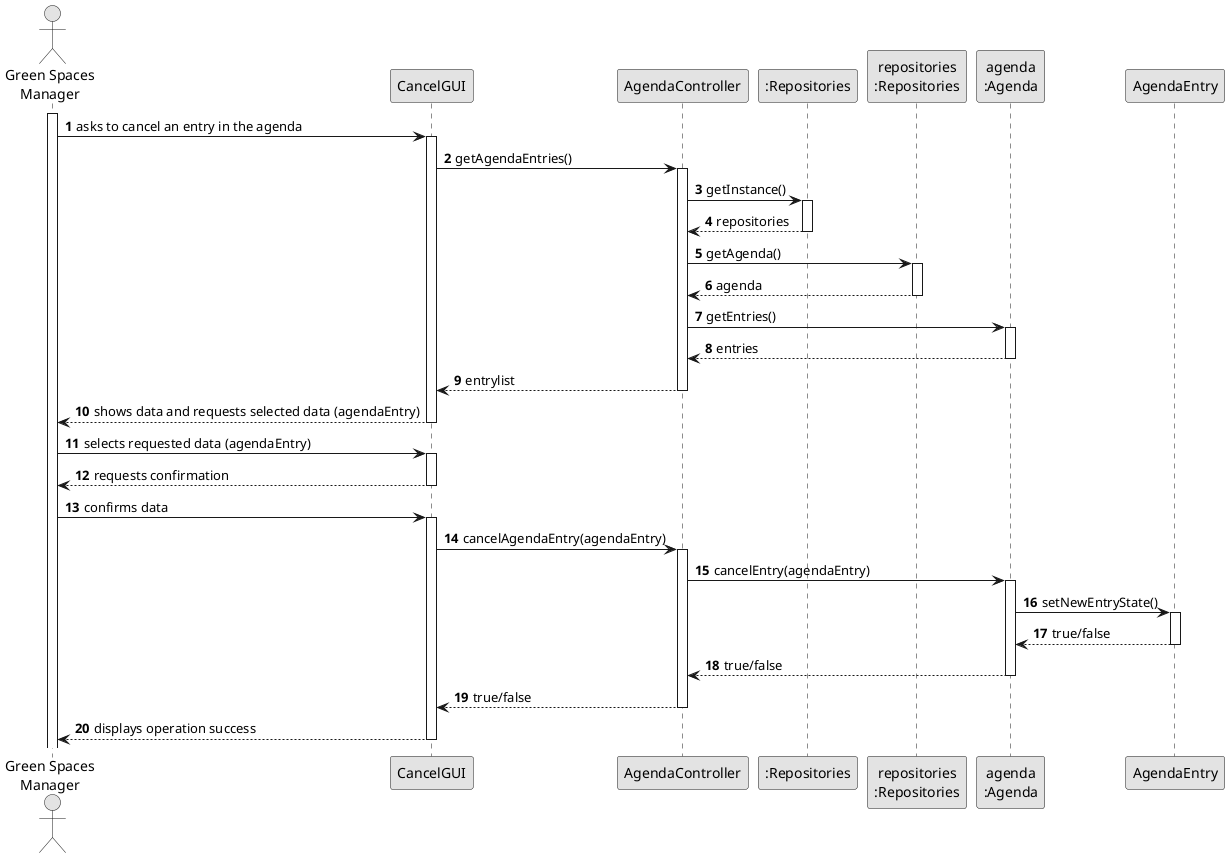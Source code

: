 @startuml
skinparam monochrome true
skinparam packageStyle rectangle
skinparam shadowing false

autonumber

'hide footbox
actor "Green Spaces\nManager" as Employee
participant "CancelGUI" as UI
participant "AgendaController" as CTRL
participant ":Repositories" as REP
participant "repositories\n:Repositories" as PLAT
participant "agenda\n:Agenda" as AGR
participant "AgendaEntry" as AG

activate Employee

    Employee -> UI : asks to cancel an entry in the agenda
    activate UI
    UI -> CTRL : getAgendaEntries()
    activate CTRL

    CTRL -> REP : getInstance()
    activate REP
    REP --> CTRL : repositories
    deactivate REP
    CTRL -> PLAT : getAgenda()
    activate PLAT
    PLAT --> CTRL : agenda
    deactivate PLAT
    CTRL -> AGR : getEntries()
    activate AGR

    AGR --> CTRL : entries
    deactivate AGR

    CTRL --> UI : entrylist
    deactivate CTRL

    UI --> Employee : shows data and requests selected data (agendaEntry)
    deactivate UI

    Employee -> UI : selects requested data (agendaEntry)
    activate UI

    UI --> Employee : requests confirmation
    deactivate UI

    Employee -> UI : confirms data
    activate UI
    UI -> CTRL : cancelAgendaEntry(agendaEntry)
    activate CTRL
        CTRL -> AGR : cancelEntry(agendaEntry)
        activate AGR

        AGR -> AG : setNewEntryState()
        activate AG

        AG --> AGR : true/false
        deactivate AG

        AGR --> CTRL : true/false
        deactivate AGR
        CTRL --> UI : true/false
        deactivate CTRL

        UI --> Employee : displays operation success
        deactivate UI


@enduml
